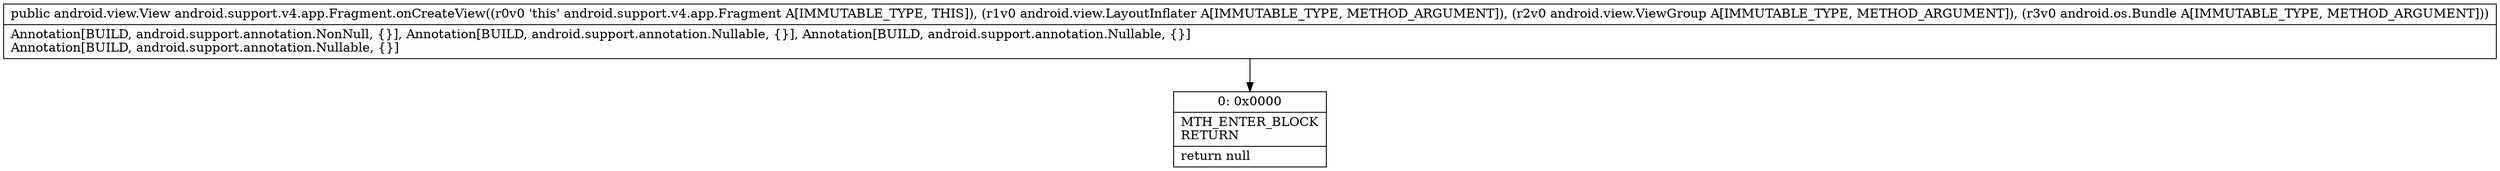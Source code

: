 digraph "CFG forandroid.support.v4.app.Fragment.onCreateView(Landroid\/view\/LayoutInflater;Landroid\/view\/ViewGroup;Landroid\/os\/Bundle;)Landroid\/view\/View;" {
Node_0 [shape=record,label="{0\:\ 0x0000|MTH_ENTER_BLOCK\lRETURN\l|return null\l}"];
MethodNode[shape=record,label="{public android.view.View android.support.v4.app.Fragment.onCreateView((r0v0 'this' android.support.v4.app.Fragment A[IMMUTABLE_TYPE, THIS]), (r1v0 android.view.LayoutInflater A[IMMUTABLE_TYPE, METHOD_ARGUMENT]), (r2v0 android.view.ViewGroup A[IMMUTABLE_TYPE, METHOD_ARGUMENT]), (r3v0 android.os.Bundle A[IMMUTABLE_TYPE, METHOD_ARGUMENT]))  | Annotation[BUILD, android.support.annotation.NonNull, \{\}], Annotation[BUILD, android.support.annotation.Nullable, \{\}], Annotation[BUILD, android.support.annotation.Nullable, \{\}]\lAnnotation[BUILD, android.support.annotation.Nullable, \{\}]\l}"];
MethodNode -> Node_0;
}

